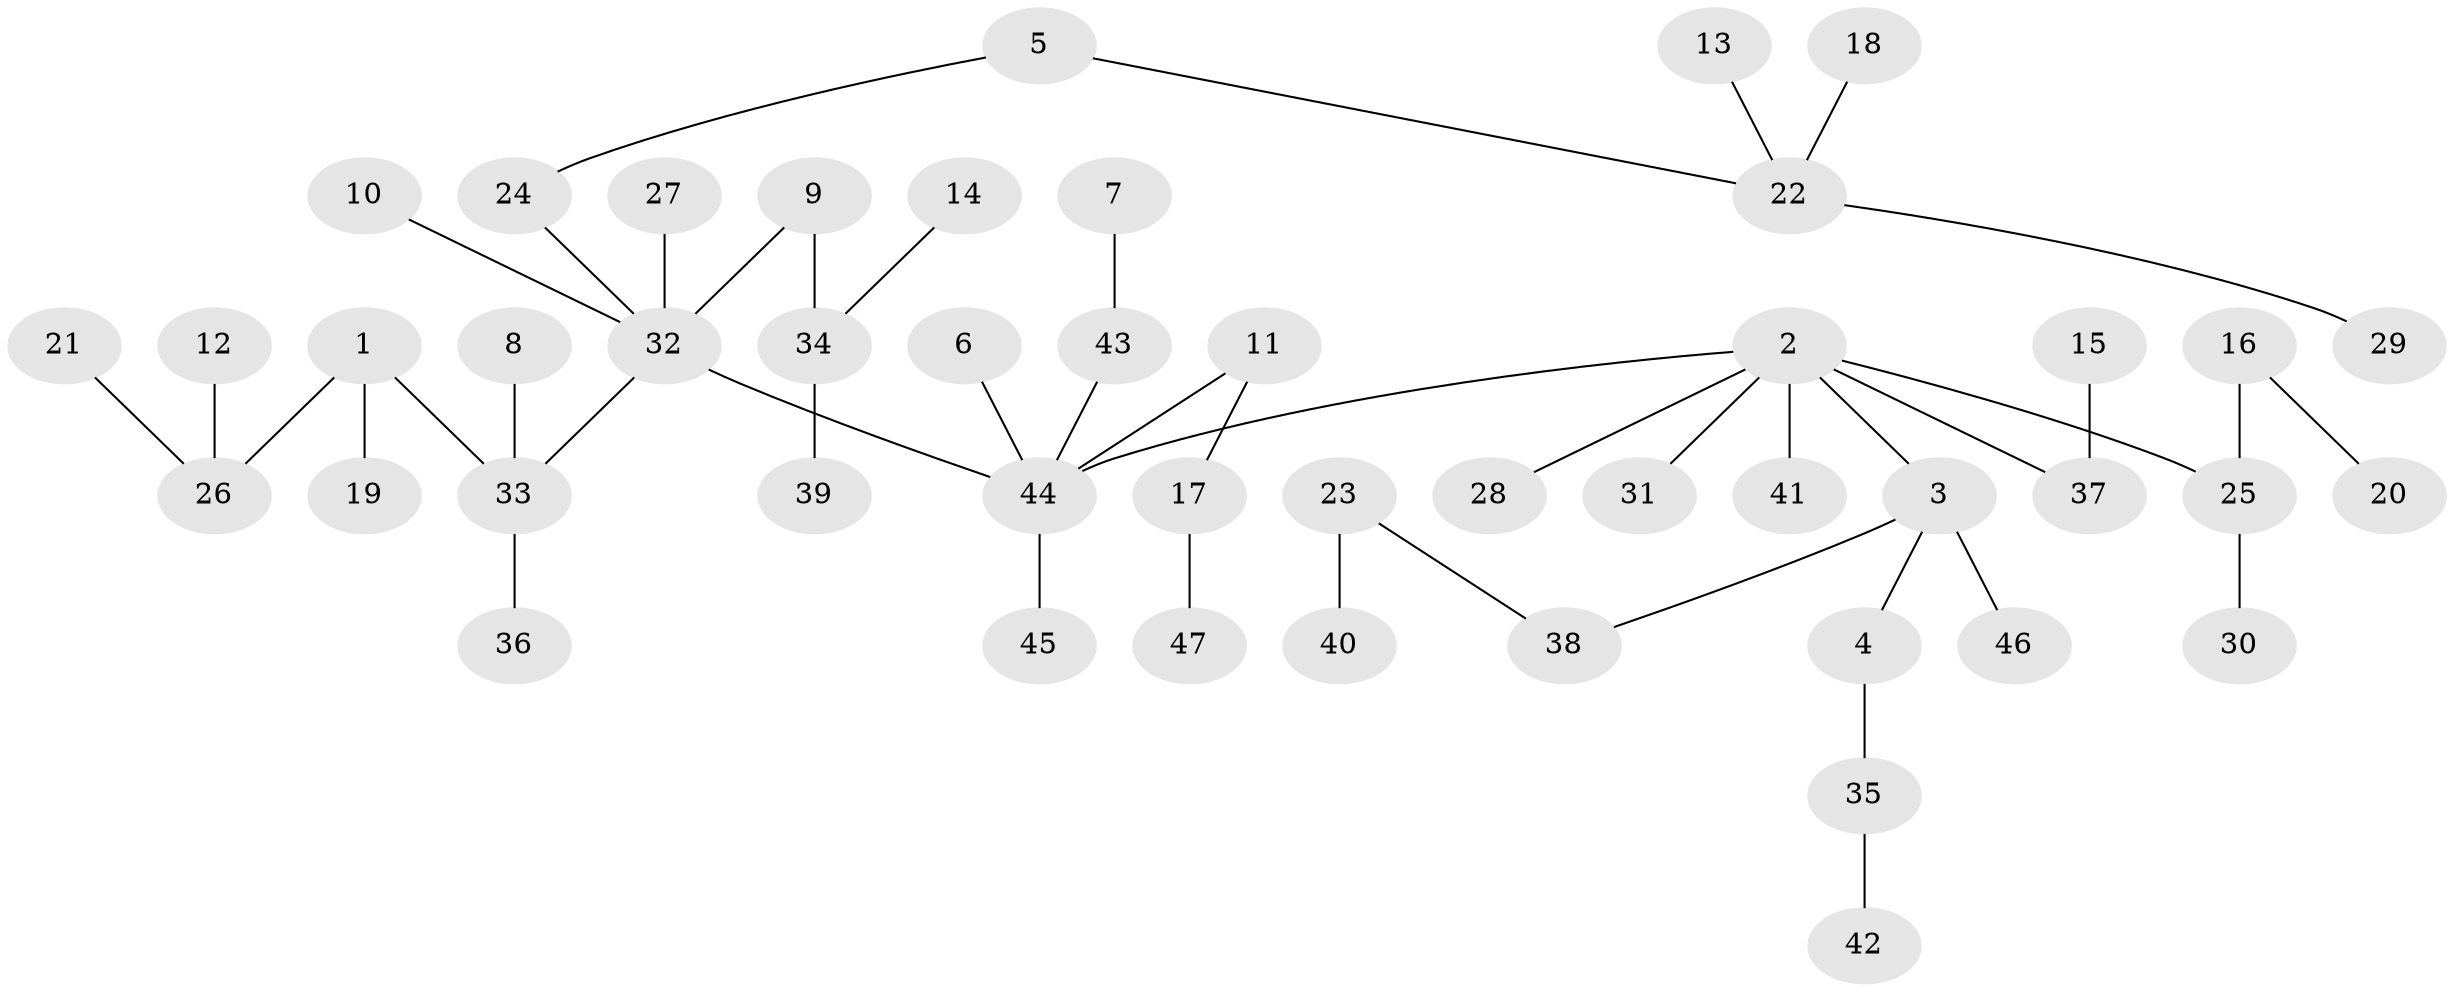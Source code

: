 // original degree distribution, {5: 0.03225806451612903, 7: 0.021505376344086023, 3: 0.13978494623655913, 4: 0.053763440860215055, 2: 0.27956989247311825, 1: 0.4731182795698925}
// Generated by graph-tools (version 1.1) at 2025/50/03/09/25 03:50:24]
// undirected, 47 vertices, 46 edges
graph export_dot {
graph [start="1"]
  node [color=gray90,style=filled];
  1;
  2;
  3;
  4;
  5;
  6;
  7;
  8;
  9;
  10;
  11;
  12;
  13;
  14;
  15;
  16;
  17;
  18;
  19;
  20;
  21;
  22;
  23;
  24;
  25;
  26;
  27;
  28;
  29;
  30;
  31;
  32;
  33;
  34;
  35;
  36;
  37;
  38;
  39;
  40;
  41;
  42;
  43;
  44;
  45;
  46;
  47;
  1 -- 19 [weight=1.0];
  1 -- 26 [weight=1.0];
  1 -- 33 [weight=1.0];
  2 -- 3 [weight=1.0];
  2 -- 25 [weight=1.0];
  2 -- 28 [weight=1.0];
  2 -- 31 [weight=1.0];
  2 -- 37 [weight=1.0];
  2 -- 41 [weight=1.0];
  2 -- 44 [weight=1.0];
  3 -- 4 [weight=1.0];
  3 -- 38 [weight=1.0];
  3 -- 46 [weight=1.0];
  4 -- 35 [weight=1.0];
  5 -- 22 [weight=1.0];
  5 -- 24 [weight=1.0];
  6 -- 44 [weight=1.0];
  7 -- 43 [weight=1.0];
  8 -- 33 [weight=1.0];
  9 -- 32 [weight=1.0];
  9 -- 34 [weight=1.0];
  10 -- 32 [weight=1.0];
  11 -- 17 [weight=1.0];
  11 -- 44 [weight=1.0];
  12 -- 26 [weight=1.0];
  13 -- 22 [weight=1.0];
  14 -- 34 [weight=1.0];
  15 -- 37 [weight=1.0];
  16 -- 20 [weight=1.0];
  16 -- 25 [weight=1.0];
  17 -- 47 [weight=1.0];
  18 -- 22 [weight=1.0];
  21 -- 26 [weight=1.0];
  22 -- 29 [weight=1.0];
  23 -- 38 [weight=1.0];
  23 -- 40 [weight=1.0];
  24 -- 32 [weight=1.0];
  25 -- 30 [weight=1.0];
  27 -- 32 [weight=1.0];
  32 -- 33 [weight=1.0];
  32 -- 44 [weight=1.0];
  33 -- 36 [weight=1.0];
  34 -- 39 [weight=1.0];
  35 -- 42 [weight=1.0];
  43 -- 44 [weight=1.0];
  44 -- 45 [weight=1.0];
}
